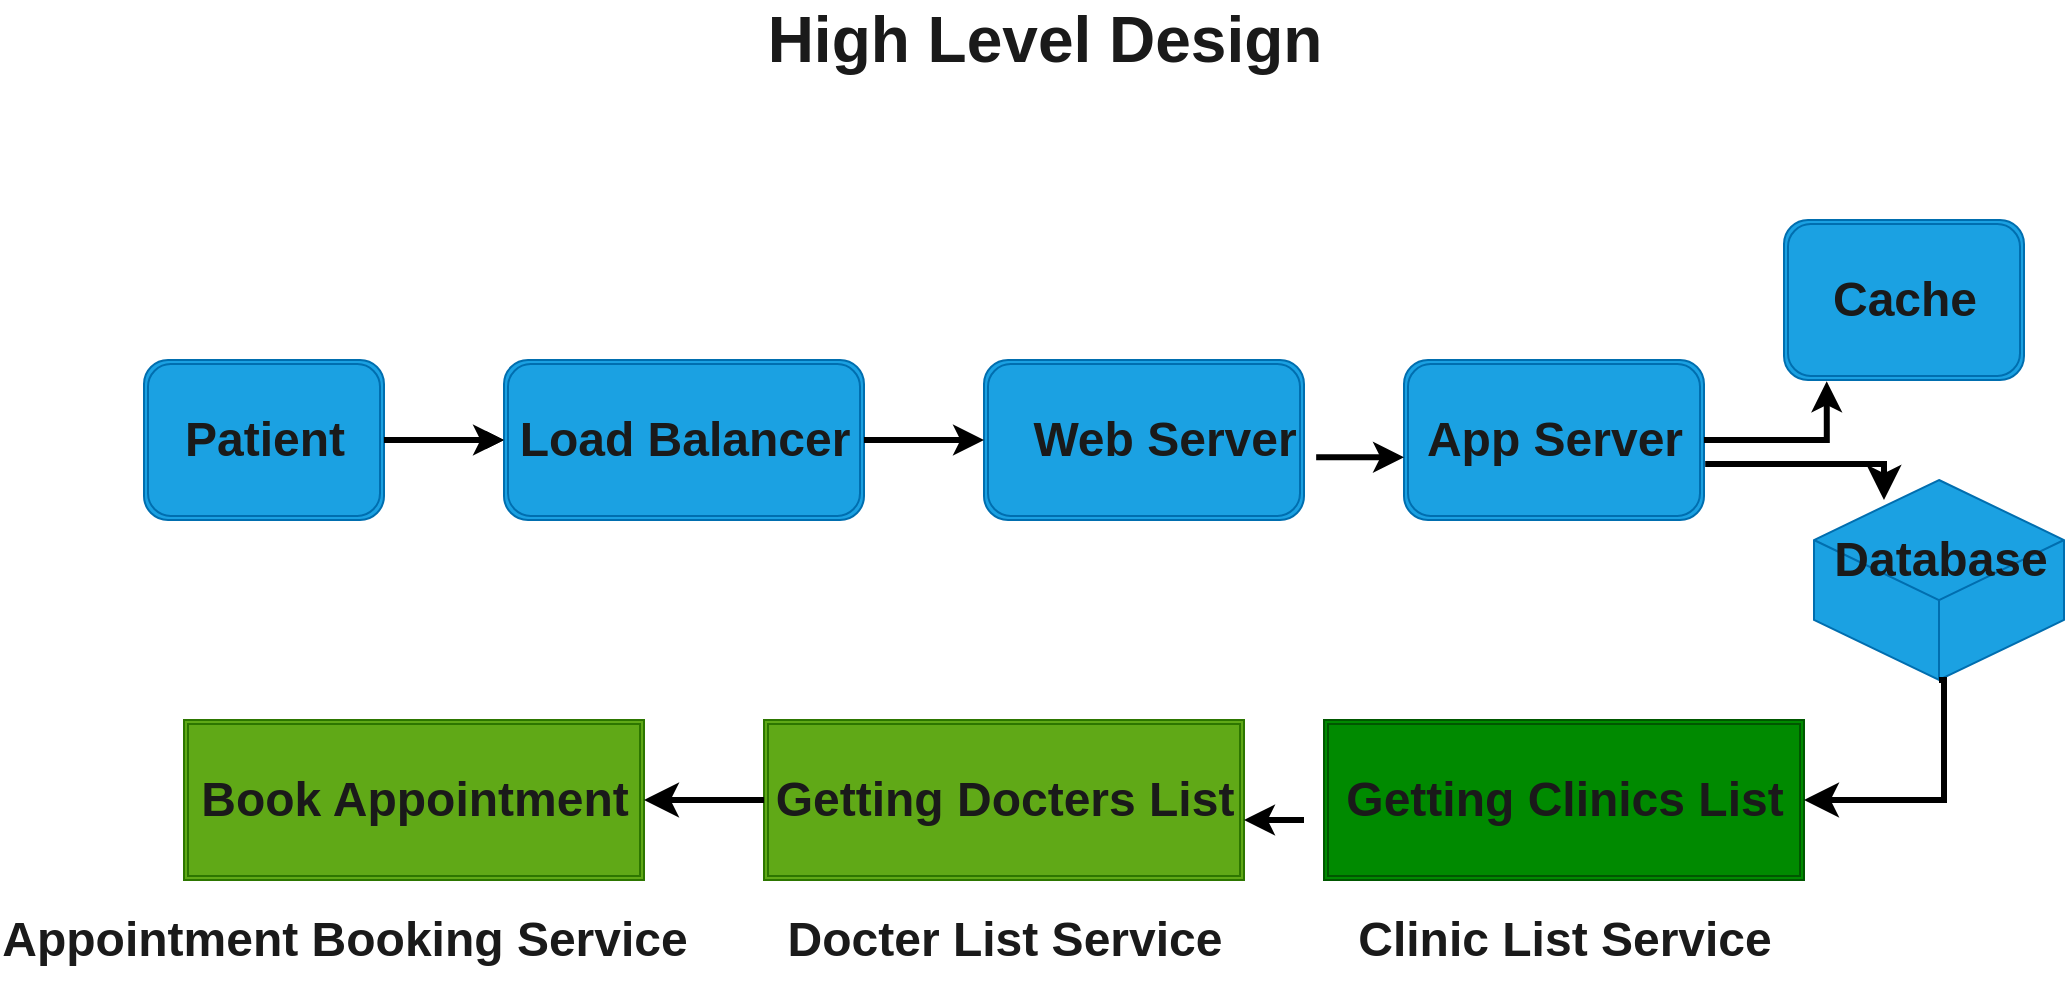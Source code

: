 <mxfile>
    <diagram id="rHlRCnLW5vDggoMXFgVJ" name="Page-1">
        <mxGraphModel dx="1489" dy="1342" grid="1" gridSize="10" guides="1" tooltips="1" connect="1" arrows="1" fold="1" page="0" pageScale="1" pageWidth="850" pageHeight="1100" background="#ffffff" math="0" shadow="0">
            <root>
                <mxCell id="0"/>
                <mxCell id="1" parent="0"/>
                <mxCell id="4" style="edgeStyle=none;html=1;exitX=1;exitY=0.5;exitDx=0;exitDy=0;" edge="1" parent="1" source="2" target="5">
                    <mxGeometry relative="1" as="geometry">
                        <mxPoint x="170" y="140" as="targetPoint"/>
                    </mxGeometry>
                </mxCell>
                <mxCell id="2" value="" style="shape=ext;double=1;rounded=1;whiteSpace=wrap;html=1;fillColor=#1ba1e2;fontColor=#ffffff;strokeColor=#006EAF;" vertex="1" parent="1">
                    <mxGeometry y="100" width="120" height="80" as="geometry"/>
                </mxCell>
                <mxCell id="5" value="" style="shape=ext;double=1;rounded=1;whiteSpace=wrap;html=1;fillColor=#1ba1e2;fontColor=#ffffff;strokeColor=#006EAF;" vertex="1" parent="1">
                    <mxGeometry x="180" y="100" width="180" height="80" as="geometry"/>
                </mxCell>
                <mxCell id="6" value="" style="shape=ext;double=1;rounded=1;whiteSpace=wrap;html=1;fillColor=#1ba1e2;fontColor=#ffffff;strokeColor=#006EAF;" vertex="1" parent="1">
                    <mxGeometry x="420" y="100" width="160" height="80" as="geometry"/>
                </mxCell>
                <mxCell id="7" value="" style="shape=ext;double=1;rounded=1;whiteSpace=wrap;html=1;fillColor=#1ba1e2;fontColor=#ffffff;strokeColor=#006EAF;" vertex="1" parent="1">
                    <mxGeometry x="630" y="100" width="150" height="80" as="geometry"/>
                </mxCell>
                <mxCell id="8" value="" style="shape=ext;double=1;rounded=1;whiteSpace=wrap;html=1;fillColor=#1ba1e2;fontColor=#ffffff;strokeColor=#006EAF;" vertex="1" parent="1">
                    <mxGeometry x="820" y="30" width="120" height="80" as="geometry"/>
                </mxCell>
                <mxCell id="10" value="&lt;font color=&quot;#1a1a1a&quot;&gt;Patient&lt;/font&gt;" style="text;strokeColor=none;fillColor=none;html=1;fontSize=24;fontStyle=1;verticalAlign=middle;align=center;" vertex="1" parent="1">
                    <mxGeometry x="10" y="120" width="100" height="40" as="geometry"/>
                </mxCell>
                <mxCell id="11" value="Load Balancer" style="text;strokeColor=none;fillColor=none;html=1;fontSize=24;fontStyle=1;verticalAlign=middle;align=center;fontColor=#1A1A1A;" vertex="1" parent="1">
                    <mxGeometry x="220" y="120" width="100" height="40" as="geometry"/>
                </mxCell>
                <mxCell id="12" value="Web Server" style="text;strokeColor=none;fillColor=none;html=1;fontSize=24;fontStyle=1;verticalAlign=middle;align=center;fontColor=#1A1A1A;" vertex="1" parent="1">
                    <mxGeometry x="460" y="120" width="100" height="40" as="geometry"/>
                </mxCell>
                <mxCell id="13" value="App Server" style="text;strokeColor=none;fillColor=none;html=1;fontSize=24;fontStyle=1;verticalAlign=middle;align=center;fontColor=#1A1A1A;" vertex="1" parent="1">
                    <mxGeometry x="655" y="120" width="100" height="40" as="geometry"/>
                </mxCell>
                <mxCell id="15" value="Cache" style="text;strokeColor=none;fillColor=none;html=1;fontSize=24;fontStyle=1;verticalAlign=middle;align=center;fontColor=#1A1A1A;" vertex="1" parent="1">
                    <mxGeometry x="830" y="50" width="100" height="40" as="geometry"/>
                </mxCell>
                <mxCell id="17" value="" style="html=1;whiteSpace=wrap;shape=isoCube2;backgroundOutline=1;isoAngle=15;fontColor=#ffffff;fillColor=#1ba1e2;strokeColor=#006EAF;" vertex="1" parent="1">
                    <mxGeometry x="835" y="160" width="125" height="100" as="geometry"/>
                </mxCell>
                <mxCell id="18" value="Database" style="text;strokeColor=none;fillColor=none;html=1;fontSize=24;fontStyle=1;verticalAlign=middle;align=center;fontColor=#1A1A1A;" vertex="1" parent="1">
                    <mxGeometry x="847.5" y="180" width="100" height="40" as="geometry"/>
                </mxCell>
                <mxCell id="19" value="" style="edgeStyle=segmentEdgeStyle;endArrow=classic;html=1;curved=0;rounded=0;fontColor=#1A1A1A;exitX=1;exitY=0.5;exitDx=0;exitDy=0;entryX=0;entryY=0.5;entryDx=0;entryDy=0;strokeColor=#000000;strokeWidth=3;" edge="1" parent="1" source="2" target="5">
                    <mxGeometry width="50" height="50" relative="1" as="geometry">
                        <mxPoint x="270" y="220" as="sourcePoint"/>
                        <mxPoint x="320" y="170" as="targetPoint"/>
                    </mxGeometry>
                </mxCell>
                <mxCell id="20" value="" style="edgeStyle=segmentEdgeStyle;endArrow=classic;html=1;curved=0;rounded=0;strokeColor=#000000;strokeWidth=3;fontColor=#1A1A1A;entryX=0;entryY=0.5;entryDx=0;entryDy=0;exitX=1;exitY=0.5;exitDx=0;exitDy=0;" edge="1" parent="1" source="5" target="6">
                    <mxGeometry width="50" height="50" relative="1" as="geometry">
                        <mxPoint x="270" y="220" as="sourcePoint"/>
                        <mxPoint x="320" y="170" as="targetPoint"/>
                    </mxGeometry>
                </mxCell>
                <mxCell id="21" value="" style="edgeStyle=segmentEdgeStyle;endArrow=classic;html=1;curved=0;rounded=0;strokeColor=#000000;strokeWidth=3;fontColor=#1A1A1A;exitX=1.038;exitY=0.608;exitDx=0;exitDy=0;exitPerimeter=0;" edge="1" parent="1" source="6" target="7">
                    <mxGeometry width="50" height="50" relative="1" as="geometry">
                        <mxPoint x="500" y="220" as="sourcePoint"/>
                        <mxPoint x="620" y="140" as="targetPoint"/>
                    </mxGeometry>
                </mxCell>
                <mxCell id="22" value="" style="edgeStyle=segmentEdgeStyle;endArrow=classic;html=1;curved=0;rounded=0;strokeColor=#000000;strokeWidth=3;fontColor=#1A1A1A;exitX=1;exitY=0.5;exitDx=0;exitDy=0;entryX=0.178;entryY=1.008;entryDx=0;entryDy=0;entryPerimeter=0;" edge="1" parent="1" source="7" target="8">
                    <mxGeometry width="50" height="50" relative="1" as="geometry">
                        <mxPoint x="780" y="220" as="sourcePoint"/>
                        <mxPoint x="830" y="170" as="targetPoint"/>
                    </mxGeometry>
                </mxCell>
                <mxCell id="23" value="" style="edgeStyle=segmentEdgeStyle;endArrow=classic;html=1;curved=0;rounded=0;endSize=8;startSize=8;strokeColor=#000000;strokeWidth=3;fontColor=#1A1A1A;exitX=1.004;exitY=0.65;exitDx=0;exitDy=0;exitPerimeter=0;entryX=0.28;entryY=0.1;entryDx=0;entryDy=0;entryPerimeter=0;" edge="1" parent="1" source="7" target="17">
                    <mxGeometry width="50" height="50" relative="1" as="geometry">
                        <mxPoint x="780" y="220" as="sourcePoint"/>
                        <mxPoint x="830" y="170" as="targetPoint"/>
                    </mxGeometry>
                </mxCell>
                <mxCell id="24" value="High Level Design" style="text;strokeColor=none;fillColor=none;html=1;fontSize=32;fontStyle=1;verticalAlign=middle;align=center;fontColor=#1A1A1A;" vertex="1" parent="1">
                    <mxGeometry x="400" y="-80" width="100" height="40" as="geometry"/>
                </mxCell>
                <mxCell id="26" value="" style="shape=ext;double=1;rounded=0;whiteSpace=wrap;html=1;fontSize=32;fontColor=#ffffff;fillColor=#008a00;strokeColor=#005700;" vertex="1" parent="1">
                    <mxGeometry x="590" y="280" width="240" height="80" as="geometry"/>
                </mxCell>
                <mxCell id="28" value="Getting Clinics List" style="text;strokeColor=none;fillColor=none;html=1;fontSize=24;fontStyle=1;verticalAlign=middle;align=center;fontColor=#1A1A1A;" vertex="1" parent="1">
                    <mxGeometry x="660" y="300" width="100" height="40" as="geometry"/>
                </mxCell>
                <mxCell id="30" value="" style="shape=ext;double=1;rounded=0;whiteSpace=wrap;html=1;fontSize=32;fontColor=#ffffff;fillColor=#60a917;strokeColor=#2D7600;" vertex="1" parent="1">
                    <mxGeometry x="310" y="280" width="240" height="80" as="geometry"/>
                </mxCell>
                <mxCell id="31" value="Getting Docters List" style="text;strokeColor=none;fillColor=none;html=1;fontSize=24;fontStyle=1;verticalAlign=middle;align=center;fontColor=#1A1A1A;" vertex="1" parent="1">
                    <mxGeometry x="380" y="300" width="100" height="40" as="geometry"/>
                </mxCell>
                <mxCell id="33" value="" style="shape=ext;double=1;rounded=0;whiteSpace=wrap;html=1;fontSize=32;fontColor=#ffffff;fillColor=#60a917;strokeColor=#2D7600;" vertex="1" parent="1">
                    <mxGeometry x="20" y="280" width="230" height="80" as="geometry"/>
                </mxCell>
                <mxCell id="34" value="Book Appointment" style="text;strokeColor=none;fillColor=none;html=1;fontSize=24;fontStyle=1;verticalAlign=middle;align=center;fontColor=#1A1A1A;" vertex="1" parent="1">
                    <mxGeometry x="85" y="300" width="100" height="40" as="geometry"/>
                </mxCell>
                <mxCell id="35" value="Clinic List Service" style="text;strokeColor=none;fillColor=none;html=1;fontSize=24;fontStyle=1;verticalAlign=middle;align=center;fontColor=#1A1A1A;" vertex="1" parent="1">
                    <mxGeometry x="660" y="370" width="100" height="40" as="geometry"/>
                </mxCell>
                <mxCell id="36" value="Docter List Service" style="text;strokeColor=none;fillColor=none;html=1;fontSize=24;fontStyle=1;verticalAlign=middle;align=center;fontColor=#1A1A1A;" vertex="1" parent="1">
                    <mxGeometry x="380" y="370" width="100" height="40" as="geometry"/>
                </mxCell>
                <mxCell id="37" value="Appointment Booking Service" style="text;strokeColor=none;fillColor=none;html=1;fontSize=24;fontStyle=1;verticalAlign=middle;align=center;fontColor=#1A1A1A;" vertex="1" parent="1">
                    <mxGeometry x="50" y="370" width="100" height="40" as="geometry"/>
                </mxCell>
                <mxCell id="38" value="" style="edgeStyle=segmentEdgeStyle;endArrow=classic;html=1;curved=0;rounded=0;endSize=8;startSize=8;strokeColor=#000000;strokeWidth=3;fontSize=32;fontColor=#1A1A1A;exitX=0;exitY=0.5;exitDx=0;exitDy=0;entryX=1;entryY=0.5;entryDx=0;entryDy=0;" edge="1" parent="1" source="30" target="33">
                    <mxGeometry width="50" height="50" relative="1" as="geometry">
                        <mxPoint x="240" y="340" as="sourcePoint"/>
                        <mxPoint x="290" y="290" as="targetPoint"/>
                    </mxGeometry>
                </mxCell>
                <mxCell id="39" value="" style="edgeStyle=segmentEdgeStyle;endArrow=classic;html=1;curved=0;rounded=0;strokeColor=#000000;strokeWidth=3;fontSize=32;fontColor=#1A1A1A;" edge="1" parent="1">
                    <mxGeometry width="50" height="50" relative="1" as="geometry">
                        <mxPoint x="580" y="330" as="sourcePoint"/>
                        <mxPoint x="550" y="330" as="targetPoint"/>
                    </mxGeometry>
                </mxCell>
                <mxCell id="40" value="" style="edgeStyle=segmentEdgeStyle;endArrow=classic;html=1;curved=0;rounded=0;endSize=8;startSize=8;strokeColor=#000000;strokeWidth=3;fontSize=32;fontColor=#1A1A1A;exitX=0.5;exitY=1;exitDx=0;exitDy=0;exitPerimeter=0;entryX=1;entryY=0.5;entryDx=0;entryDy=0;" edge="1" parent="1" source="17" target="26">
                    <mxGeometry width="50" height="50" relative="1" as="geometry">
                        <mxPoint x="760" y="320" as="sourcePoint"/>
                        <mxPoint x="850" y="320" as="targetPoint"/>
                        <Array as="points">
                            <mxPoint x="900" y="260"/>
                            <mxPoint x="900" y="320"/>
                        </Array>
                    </mxGeometry>
                </mxCell>
            </root>
        </mxGraphModel>
    </diagram>
</mxfile>